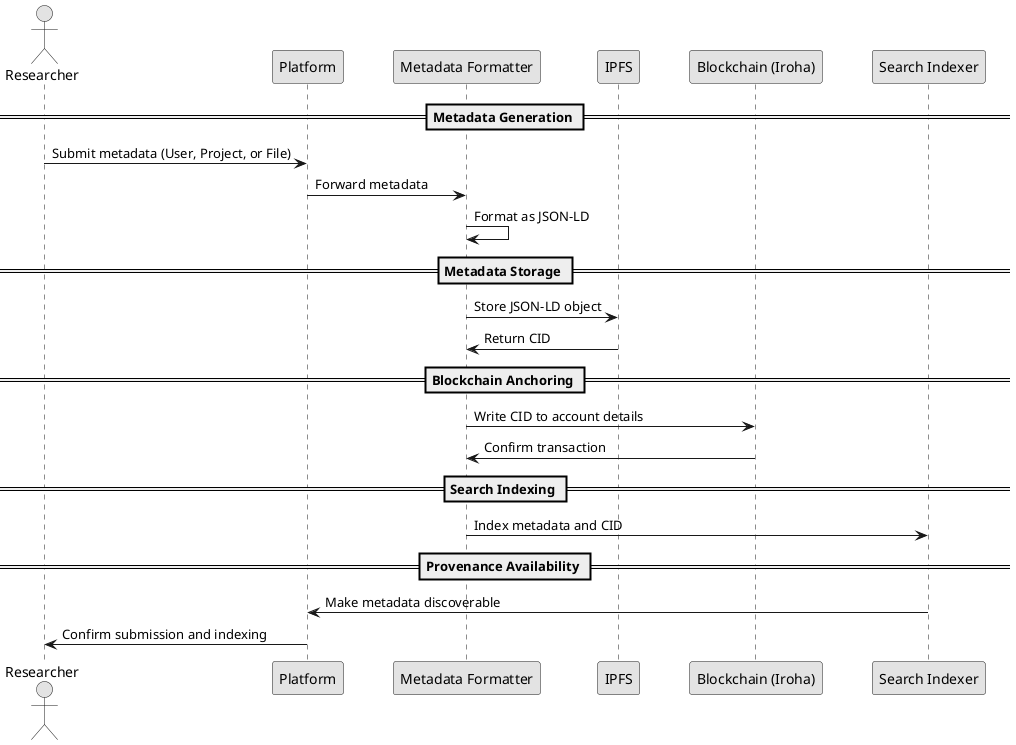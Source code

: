 @startuml
' title Basic Metadata Handling Workflow in the Open Science Platform

skinparam monochrome true
skinparam participantPadding 20
skinparam arrowThickness 1
skinparam shadowing false

actor "Researcher" as R
participant "Platform" as P
participant "Metadata Formatter" as MF
participant "IPFS" as IPFS
participant "Blockchain (Iroha)" as BC
participant "Search Indexer" as SI

== Metadata Generation ==
R -> P: Submit metadata (User, Project, or File)
P -> MF: Forward metadata
MF -> MF: Format as JSON-LD

== Metadata Storage ==
MF -> IPFS: Store JSON-LD object
IPFS -> MF: Return CID

== Blockchain Anchoring ==
MF -> BC: Write CID to account details
BC -> MF: Confirm transaction

== Search Indexing ==
MF -> SI: Index metadata and CID

== Provenance Availability ==
SI -> P: Make metadata discoverable
P -> R: Confirm submission and indexing

@enduml
